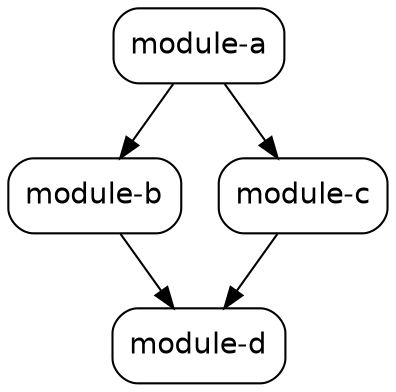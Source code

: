 digraph "condense-test" {
  node [shape="box",style="rounded",fontname="Helvetica",fontsize="14"]
  edge [fontsize="10",fontname="Helvetica"]

  // Node Definitions:
  "com.github.ferstl:module-b:jar:compile"[label=<module-b>]
  "com.github.ferstl:module-d:jar:compile"[label=<module-d>]
  "com.github.ferstl:module-c:jar:compile"[label=<module-c>]
  "com.github.ferstl:module-a:jar:compile"[label=<module-a>]

  // Edge Definitions:
  "com.github.ferstl:module-b:jar:compile" -> "com.github.ferstl:module-d:jar:compile"
  "com.github.ferstl:module-c:jar:compile" -> "com.github.ferstl:module-d:jar:compile"
  "com.github.ferstl:module-a:jar:compile" -> "com.github.ferstl:module-b:jar:compile"
  "com.github.ferstl:module-a:jar:compile" -> "com.github.ferstl:module-c:jar:compile"
}
